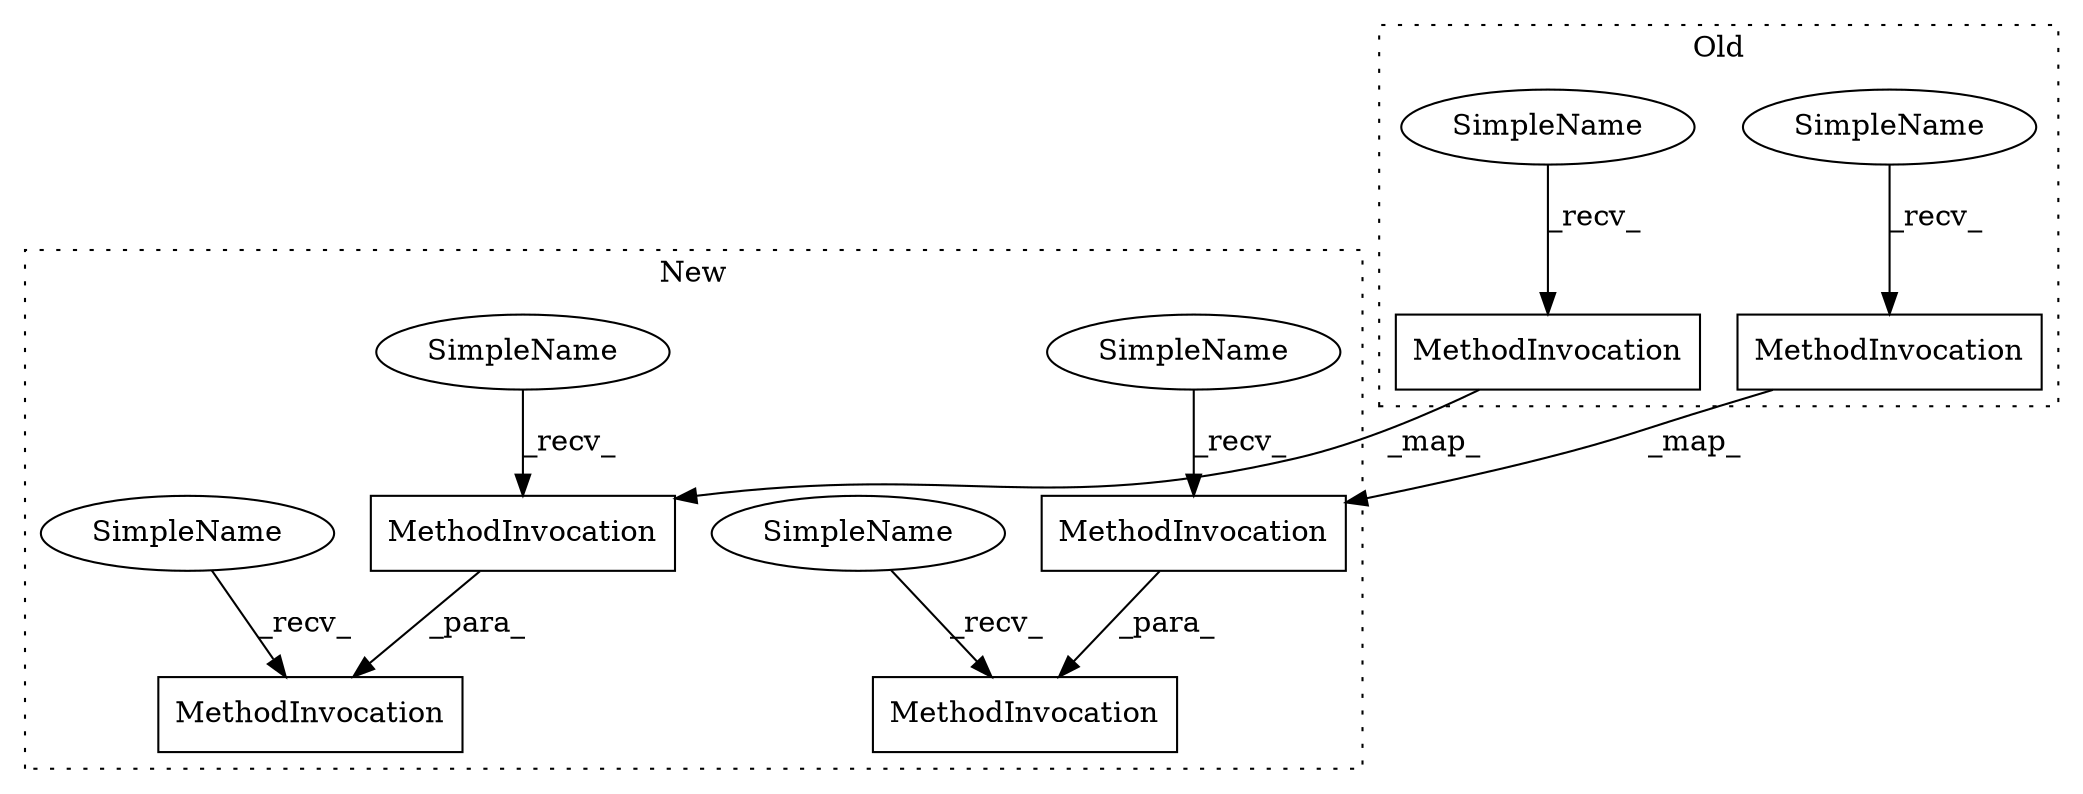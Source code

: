 digraph G {
subgraph cluster0 {
1 [label="MethodInvocation" a="32" s="2990,3050" l="4,1" shape="box"];
3 [label="MethodInvocation" a="32" s="2891,2951" l="4,1" shape="box"];
9 [label="SimpleName" a="42" s="2887" l="3" shape="ellipse"];
10 [label="SimpleName" a="42" s="2986" l="3" shape="ellipse"];
label = "Old";
style="dotted";
}
subgraph cluster1 {
2 [label="MethodInvocation" a="32" s="3100,3182" l="4,1" shape="box"];
4 [label="MethodInvocation" a="32" s="3120,3181" l="5,1" shape="box"];
5 [label="MethodInvocation" a="32" s="2999,3060" l="5,1" shape="box"];
6 [label="MethodInvocation" a="32" s="2979,3061" l="4,1" shape="box"];
7 [label="SimpleName" a="42" s="2983" l="15" shape="ellipse"];
8 [label="SimpleName" a="42" s="3104" l="15" shape="ellipse"];
11 [label="SimpleName" a="42" s="3096" l="3" shape="ellipse"];
12 [label="SimpleName" a="42" s="2975" l="3" shape="ellipse"];
label = "New";
style="dotted";
}
1 -> 4 [label="_map_"];
3 -> 5 [label="_map_"];
4 -> 2 [label="_para_"];
5 -> 6 [label="_para_"];
7 -> 5 [label="_recv_"];
8 -> 4 [label="_recv_"];
9 -> 3 [label="_recv_"];
10 -> 1 [label="_recv_"];
11 -> 2 [label="_recv_"];
12 -> 6 [label="_recv_"];
}